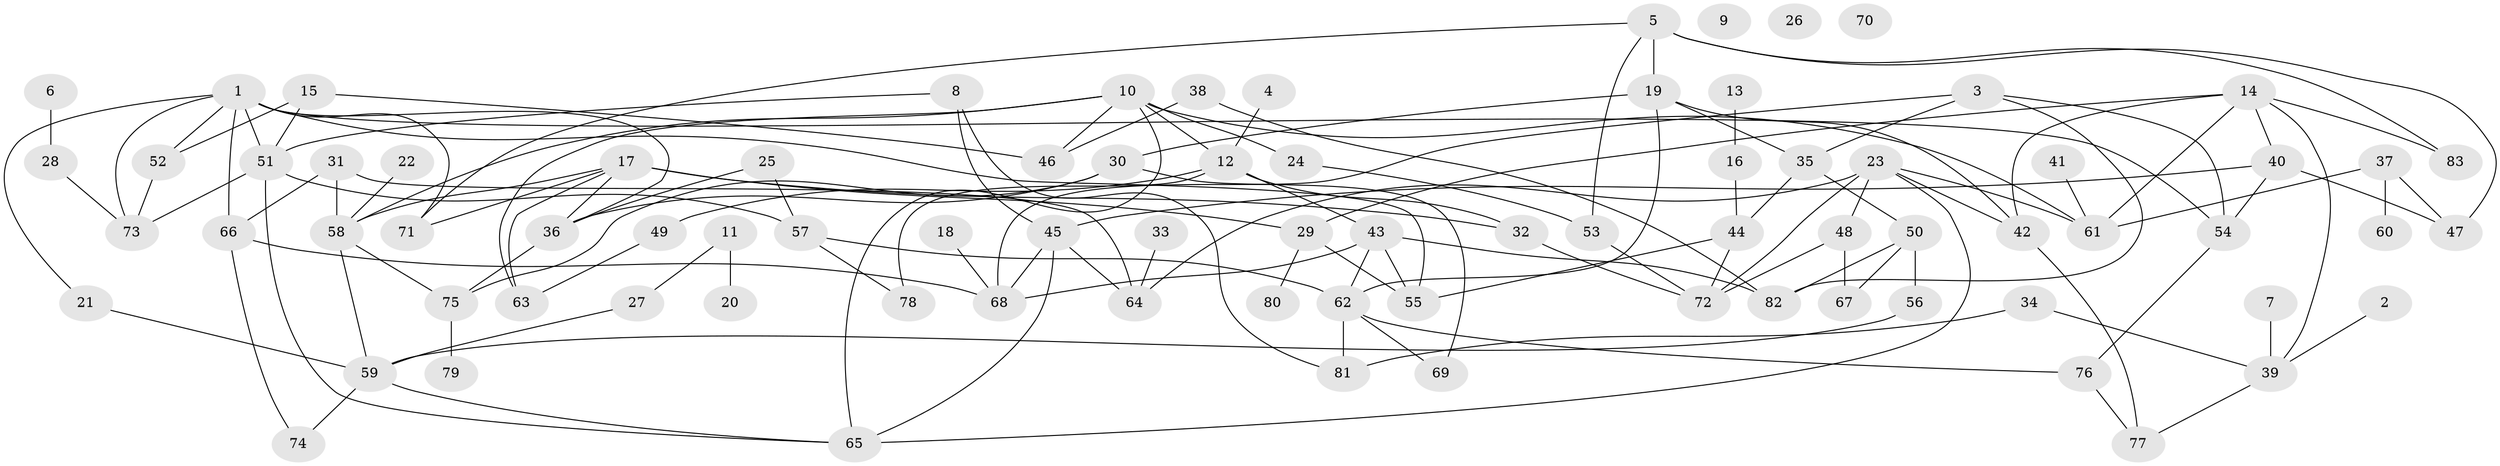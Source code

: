 // Generated by graph-tools (version 1.1) at 2025/13/03/09/25 04:13:01]
// undirected, 83 vertices, 134 edges
graph export_dot {
graph [start="1"]
  node [color=gray90,style=filled];
  1;
  2;
  3;
  4;
  5;
  6;
  7;
  8;
  9;
  10;
  11;
  12;
  13;
  14;
  15;
  16;
  17;
  18;
  19;
  20;
  21;
  22;
  23;
  24;
  25;
  26;
  27;
  28;
  29;
  30;
  31;
  32;
  33;
  34;
  35;
  36;
  37;
  38;
  39;
  40;
  41;
  42;
  43;
  44;
  45;
  46;
  47;
  48;
  49;
  50;
  51;
  52;
  53;
  54;
  55;
  56;
  57;
  58;
  59;
  60;
  61;
  62;
  63;
  64;
  65;
  66;
  67;
  68;
  69;
  70;
  71;
  72;
  73;
  74;
  75;
  76;
  77;
  78;
  79;
  80;
  81;
  82;
  83;
  1 -- 21;
  1 -- 36;
  1 -- 51;
  1 -- 52;
  1 -- 54;
  1 -- 55;
  1 -- 66;
  1 -- 71;
  1 -- 73;
  2 -- 39;
  3 -- 35;
  3 -- 54;
  3 -- 68;
  3 -- 82;
  4 -- 12;
  5 -- 19;
  5 -- 47;
  5 -- 53;
  5 -- 71;
  5 -- 83;
  6 -- 28;
  7 -- 39;
  8 -- 45;
  8 -- 51;
  8 -- 81;
  10 -- 12;
  10 -- 24;
  10 -- 46;
  10 -- 58;
  10 -- 61;
  10 -- 63;
  10 -- 65;
  11 -- 20;
  11 -- 27;
  12 -- 32;
  12 -- 43;
  12 -- 49;
  12 -- 78;
  13 -- 16;
  14 -- 29;
  14 -- 39;
  14 -- 40;
  14 -- 42;
  14 -- 61;
  14 -- 83;
  15 -- 46;
  15 -- 51;
  15 -- 52;
  16 -- 44;
  17 -- 29;
  17 -- 32;
  17 -- 36;
  17 -- 58;
  17 -- 63;
  17 -- 71;
  18 -- 68;
  19 -- 30;
  19 -- 35;
  19 -- 42;
  19 -- 62;
  21 -- 59;
  22 -- 58;
  23 -- 42;
  23 -- 48;
  23 -- 61;
  23 -- 64;
  23 -- 65;
  23 -- 72;
  24 -- 53;
  25 -- 36;
  25 -- 57;
  27 -- 59;
  28 -- 73;
  29 -- 55;
  29 -- 80;
  30 -- 36;
  30 -- 69;
  30 -- 75;
  31 -- 58;
  31 -- 64;
  31 -- 66;
  32 -- 72;
  33 -- 64;
  34 -- 39;
  34 -- 81;
  35 -- 44;
  35 -- 50;
  36 -- 75;
  37 -- 47;
  37 -- 60;
  37 -- 61;
  38 -- 46;
  38 -- 82;
  39 -- 77;
  40 -- 45;
  40 -- 47;
  40 -- 54;
  41 -- 61;
  42 -- 77;
  43 -- 55;
  43 -- 62;
  43 -- 68;
  43 -- 82;
  44 -- 55;
  44 -- 72;
  45 -- 64;
  45 -- 65;
  45 -- 68;
  48 -- 67;
  48 -- 72;
  49 -- 63;
  50 -- 56;
  50 -- 67;
  50 -- 82;
  51 -- 57;
  51 -- 65;
  51 -- 73;
  52 -- 73;
  53 -- 72;
  54 -- 76;
  56 -- 59;
  57 -- 62;
  57 -- 78;
  58 -- 59;
  58 -- 75;
  59 -- 65;
  59 -- 74;
  62 -- 69;
  62 -- 76;
  62 -- 81;
  66 -- 68;
  66 -- 74;
  75 -- 79;
  76 -- 77;
}
